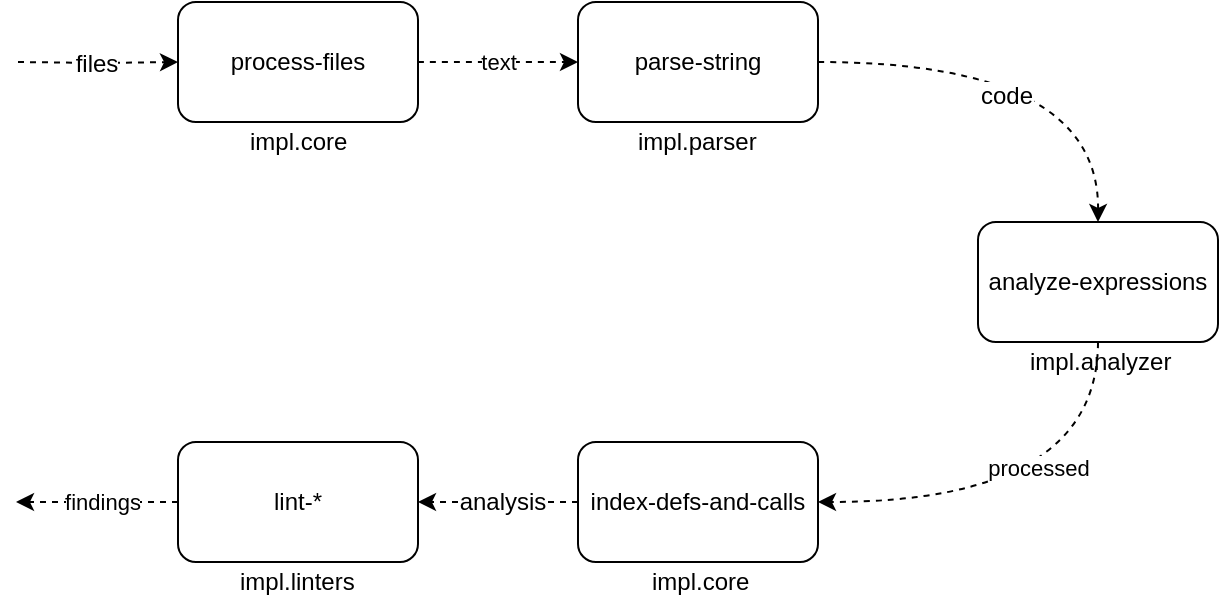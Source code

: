 <mxfile version="12.2.2" type="device" pages="1"><diagram id="oht4N8ISuMeoqi7tUBDE" name="Page-1"><mxGraphModel dx="890" dy="588" grid="1" gridSize="10" guides="1" tooltips="1" connect="1" arrows="1" fold="1" page="1" pageScale="1" pageWidth="1169" pageHeight="827" math="0" shadow="0"><root><mxCell id="0"/><mxCell id="1" parent="0"/><mxCell id="5IgObbo2Ai66l5TSgREP-10" value="" style="edgeStyle=orthogonalEdgeStyle;rounded=0;orthogonalLoop=1;jettySize=auto;html=1;dashed=1;" edge="1" parent="1" target="5IgObbo2Ai66l5TSgREP-9"><mxGeometry relative="1" as="geometry"><mxPoint x="200" y="250" as="sourcePoint"/></mxGeometry></mxCell><mxCell id="5IgObbo2Ai66l5TSgREP-11" value="files" style="text;html=1;resizable=0;points=[];align=center;verticalAlign=middle;labelBackgroundColor=#ffffff;" vertex="1" connectable="0" parent="5IgObbo2Ai66l5TSgREP-10"><mxGeometry x="-0.181" relative="1" as="geometry"><mxPoint x="6" as="offset"/></mxGeometry></mxCell><mxCell id="5IgObbo2Ai66l5TSgREP-26" value="text" style="edgeStyle=orthogonalEdgeStyle;curved=1;rounded=0;orthogonalLoop=1;jettySize=auto;html=1;entryX=0;entryY=0.5;entryDx=0;entryDy=0;dashed=1;" edge="1" parent="1" source="5IgObbo2Ai66l5TSgREP-9" target="5IgObbo2Ai66l5TSgREP-14"><mxGeometry relative="1" as="geometry"><mxPoint x="450" y="250" as="targetPoint"/></mxGeometry></mxCell><mxCell id="5IgObbo2Ai66l5TSgREP-9" value="process-files" style="rounded=1;whiteSpace=wrap;html=1;" vertex="1" parent="1"><mxGeometry x="280" y="220" width="120" height="60" as="geometry"/></mxCell><mxCell id="5IgObbo2Ai66l5TSgREP-14" value="parse-string" style="rounded=1;whiteSpace=wrap;html=1;" vertex="1" parent="1"><mxGeometry x="480" y="220" width="120" height="60" as="geometry"/></mxCell><mxCell id="5IgObbo2Ai66l5TSgREP-19" value="processed" style="edgeStyle=orthogonalEdgeStyle;rounded=0;orthogonalLoop=1;jettySize=auto;html=1;curved=1;entryX=1;entryY=0.5;entryDx=0;entryDy=0;exitX=0.5;exitY=1;exitDx=0;exitDy=0;dashed=1;" edge="1" parent="1" source="5IgObbo2Ai66l5TSgREP-16" target="5IgObbo2Ai66l5TSgREP-18"><mxGeometry x="-0.429" y="-30" relative="1" as="geometry"><mxPoint as="offset"/></mxGeometry></mxCell><mxCell id="5IgObbo2Ai66l5TSgREP-16" value="analyze-expressions" style="rounded=1;whiteSpace=wrap;html=1;" vertex="1" parent="1"><mxGeometry x="680" y="330" width="120" height="60" as="geometry"/></mxCell><mxCell id="5IgObbo2Ai66l5TSgREP-21" value="" style="edgeStyle=orthogonalEdgeStyle;rounded=0;orthogonalLoop=1;jettySize=auto;html=1;dashed=1;" edge="1" parent="1" source="5IgObbo2Ai66l5TSgREP-18" target="5IgObbo2Ai66l5TSgREP-20"><mxGeometry relative="1" as="geometry"/></mxCell><mxCell id="5IgObbo2Ai66l5TSgREP-22" value="analysis" style="text;html=1;resizable=0;points=[];align=center;verticalAlign=middle;labelBackgroundColor=#ffffff;" vertex="1" connectable="0" parent="5IgObbo2Ai66l5TSgREP-21"><mxGeometry x="-0.252" y="-1" relative="1" as="geometry"><mxPoint x="-8" y="1" as="offset"/></mxGeometry></mxCell><mxCell id="5IgObbo2Ai66l5TSgREP-18" value="index-defs-and-calls" style="rounded=1;whiteSpace=wrap;html=1;" vertex="1" parent="1"><mxGeometry x="480" y="440" width="120" height="60" as="geometry"/></mxCell><mxCell id="5IgObbo2Ai66l5TSgREP-45" value="findings" style="edgeStyle=none;rounded=0;orthogonalLoop=1;jettySize=auto;html=1;dashed=1;spacingLeft=4;" edge="1" parent="1" source="5IgObbo2Ai66l5TSgREP-20"><mxGeometry relative="1" as="geometry"><mxPoint x="199" y="470" as="targetPoint"/></mxGeometry></mxCell><mxCell id="5IgObbo2Ai66l5TSgREP-20" value="lint-*" style="rounded=1;whiteSpace=wrap;html=1;" vertex="1" parent="1"><mxGeometry x="280" y="440" width="120" height="60" as="geometry"/></mxCell><mxCell id="5IgObbo2Ai66l5TSgREP-27" value="" style="endArrow=classic;html=1;edgeStyle=orthogonalEdgeStyle;curved=1;exitX=1;exitY=0.5;exitDx=0;exitDy=0;dashed=1;" edge="1" parent="1" source="5IgObbo2Ai66l5TSgREP-14"><mxGeometry width="50" height="50" relative="1" as="geometry"><mxPoint x="610" y="260" as="sourcePoint"/><mxPoint x="740" y="330" as="targetPoint"/></mxGeometry></mxCell><mxCell id="5IgObbo2Ai66l5TSgREP-30" value="code" style="text;html=1;resizable=0;points=[];align=center;verticalAlign=middle;labelBackgroundColor=#ffffff;" vertex="1" connectable="0" parent="5IgObbo2Ai66l5TSgREP-27"><mxGeometry x="-0.154" y="-17" relative="1" as="geometry"><mxPoint as="offset"/></mxGeometry></mxCell><mxCell id="5IgObbo2Ai66l5TSgREP-32" value="impl.core" style="text;html=1;resizable=0;points=[];autosize=1;align=left;verticalAlign=top;spacingTop=-4;" vertex="1" parent="1"><mxGeometry x="314" y="280" width="60" height="20" as="geometry"/></mxCell><mxCell id="5IgObbo2Ai66l5TSgREP-33" value="impl.parser" style="text;html=1;resizable=0;points=[];autosize=1;align=left;verticalAlign=top;spacingTop=-4;" vertex="1" parent="1"><mxGeometry x="508" y="280" width="70" height="20" as="geometry"/></mxCell><mxCell id="5IgObbo2Ai66l5TSgREP-34" value="impl.core" style="text;html=1;resizable=0;points=[];autosize=1;align=left;verticalAlign=top;spacingTop=-4;" vertex="1" parent="1"><mxGeometry x="515" y="500" width="60" height="20" as="geometry"/></mxCell><mxCell id="5IgObbo2Ai66l5TSgREP-35" value="impl.linters" style="text;html=1;resizable=0;points=[];autosize=1;align=left;verticalAlign=top;spacingTop=-4;" vertex="1" parent="1"><mxGeometry x="309" y="500" width="70" height="20" as="geometry"/></mxCell><mxCell id="5IgObbo2Ai66l5TSgREP-39" value="impl.analyzer" style="text;html=1;resizable=0;points=[];autosize=1;align=left;verticalAlign=top;spacingTop=-4;" vertex="1" parent="1"><mxGeometry x="704" y="390" width="90" height="20" as="geometry"/></mxCell><mxCell id="5IgObbo2Ai66l5TSgREP-43" value="" style="endArrow=classic;html=1;dashed=1;exitX=0;exitY=0.5;exitDx=0;exitDy=0;" edge="1" parent="1" source="5IgObbo2Ai66l5TSgREP-20"><mxGeometry width="50" height="50" relative="1" as="geometry"><mxPoint x="280" y="470" as="sourcePoint"/><mxPoint x="280" y="470" as="targetPoint"/></mxGeometry></mxCell></root></mxGraphModel></diagram></mxfile>